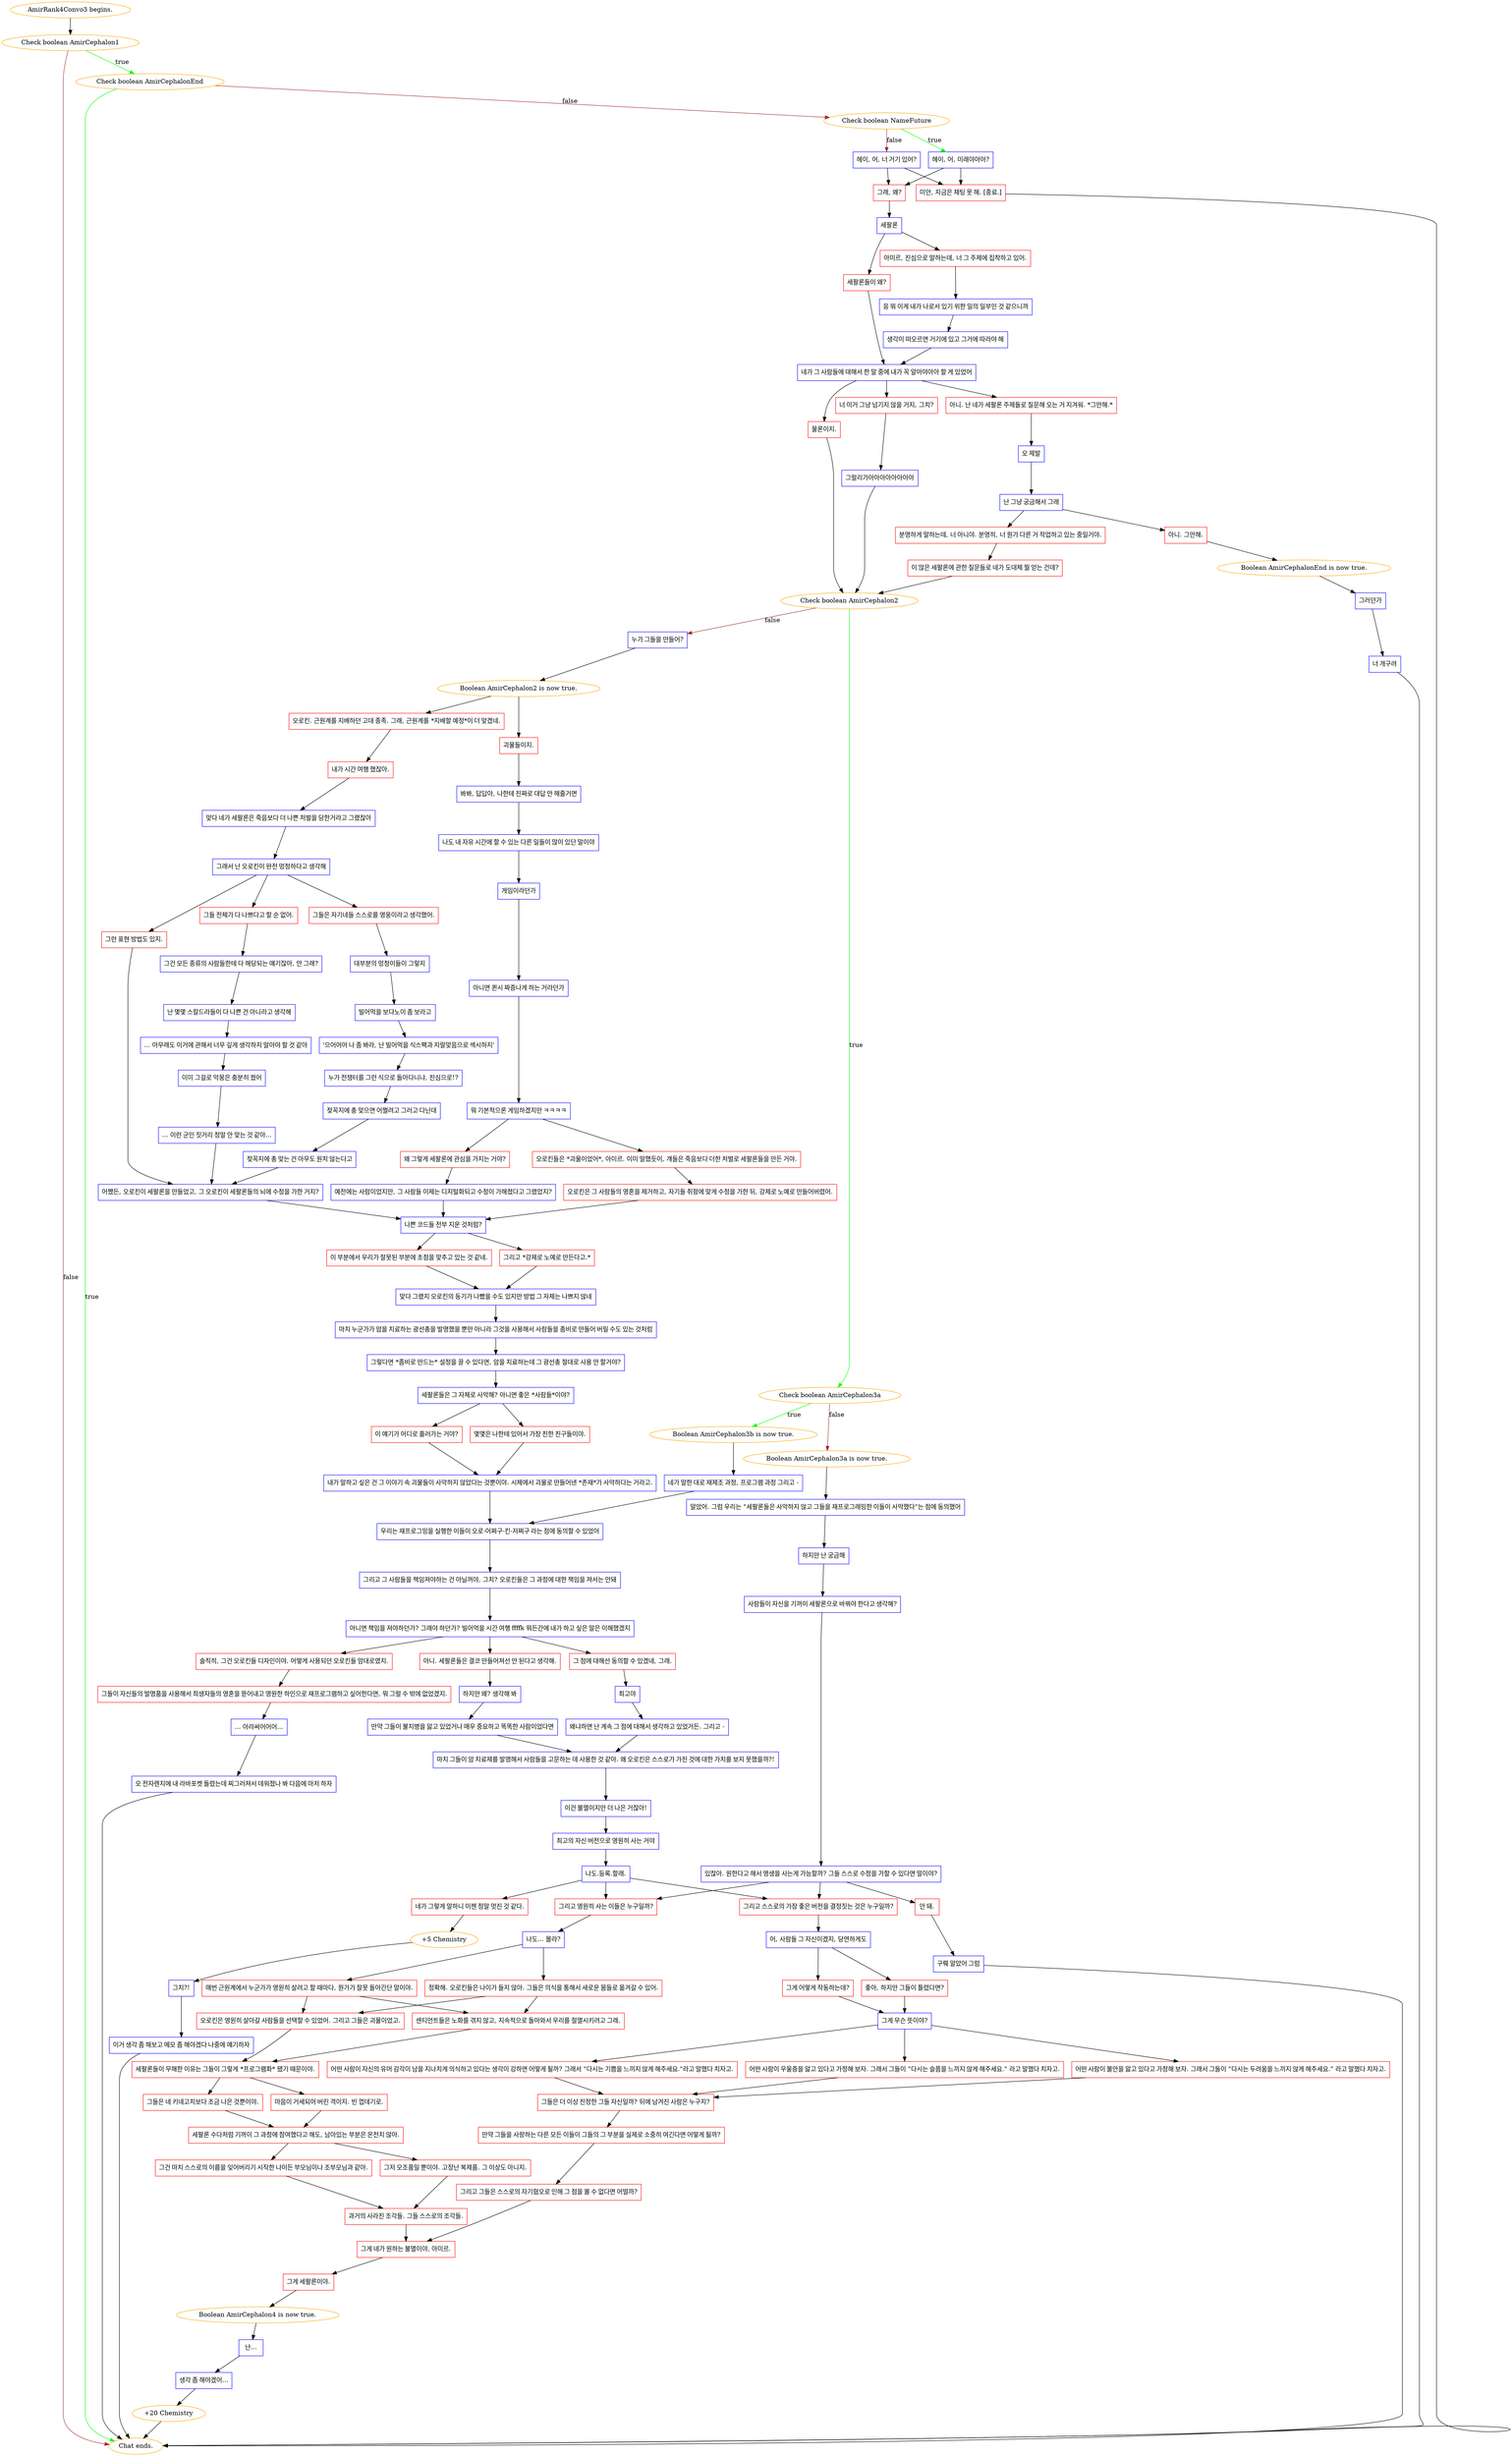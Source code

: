 digraph {
	"AmirRank4Convo3 begins." [color=orange];
		"AmirRank4Convo3 begins." -> j747002053;
	j747002053 [label="Check boolean AmirCephalon1",color=orange];
		j747002053 -> j2408014542 [label=true,color=green];
		j747002053 -> "Chat ends." [label=false,color=brown];
	j2408014542 [label="Check boolean AmirCephalonEnd",color=orange];
		j2408014542 -> "Chat ends." [label=true,color=green];
		j2408014542 -> j3805979731 [label=false,color=brown];
	"Chat ends." [color=orange];
	j3805979731 [label="Check boolean NameFuture",color=orange];
		j3805979731 -> j2069770078 [label=true,color=green];
		j3805979731 -> j365116349 [label=false,color=brown];
	j2069770078 [label="헤이, 어, 미래야아아?",shape=box,color=blue];
		j2069770078 -> j2017971529;
		j2069770078 -> j560573532;
	j365116349 [label="헤이, 어, 너 거기 있어?",shape=box,color=blue];
		j365116349 -> j2017971529;
		j365116349 -> j560573532;
	j2017971529 [label="그래, 왜?",shape=box,color=red];
		j2017971529 -> j246772099;
	j560573532 [label="미안, 지금은 채팅 못 해. [종료.]",shape=box,color=red];
		j560573532 -> "Chat ends.";
	j246772099 [label="세팔론",shape=box,color=blue];
		j246772099 -> j3325981634;
		j246772099 -> j2432058701;
	j3325981634 [label="아미르, 진심으로 말하는데, 너 그 주제에 집착하고 있어.",shape=box,color=red];
		j3325981634 -> j588933427;
	j2432058701 [label="세팔론들이 왜?",shape=box,color=red];
		j2432058701 -> j270118846;
	j588933427 [label="응 뭐 이게 내가 나로서 있기 위한 일의 일부인 것 같으니까",shape=box,color=blue];
		j588933427 -> j1128621019;
	j270118846 [label="네가 그 사람들에 대해서 한 말 중에 내가 꼭 알아야아아 할 게 있었어",shape=box,color=blue];
		j270118846 -> j381351625;
		j270118846 -> j813781171;
		j270118846 -> j824167395;
	j1128621019 [label="생각이 떠오르면 거기에 있고 그거에 따라야 해",shape=box,color=blue];
		j1128621019 -> j270118846;
	j381351625 [label="아니. 난 네가 세팔론 주제들로 질문해 오는 거 지겨워. *그만해.*",shape=box,color=red];
		j381351625 -> j882453254;
	j813781171 [label="너 이거 그냥 넘기지 않을 거지, 그치?",shape=box,color=red];
		j813781171 -> j2763229136;
	j824167395 [label="물론이지.",shape=box,color=red];
		j824167395 -> j3578359325;
	j882453254 [label="오 제발",shape=box,color=blue];
		j882453254 -> j4041420468;
	j2763229136 [label="그럴리가아아아아아아아아",shape=box,color=blue];
		j2763229136 -> j3578359325;
	j3578359325 [label="Check boolean AmirCephalon2",color=orange];
		j3578359325 -> j3029249022 [label=true,color=green];
		j3578359325 -> j1179536602 [label=false,color=brown];
	j4041420468 [label="난 그냥 궁금해서 그래",shape=box,color=blue];
		j4041420468 -> j2870392742;
		j4041420468 -> j1416290540;
	j3029249022 [label="Check boolean AmirCephalon3a",color=orange];
		j3029249022 -> j3688526383 [label=true,color=green];
		j3029249022 -> j1863166802 [label=false,color=brown];
	j1179536602 [label="누가 그들을 만들어?",shape=box,color=blue];
		j1179536602 -> j463961025;
	j2870392742 [label="분명하게 말하는데, 너 아니야. 분명히, 너 뭔가 다른 거 작업하고 있는 중일거야.",shape=box,color=red];
		j2870392742 -> j1198051454;
	j1416290540 [label="아니. 그만해.",shape=box,color=red];
		j1416290540 -> j2617516522;
	j3688526383 [label="Boolean AmirCephalon3b is now true.",color=orange];
		j3688526383 -> j339254785;
	j1863166802 [label="Boolean AmirCephalon3a is now true.",color=orange];
		j1863166802 -> j2075269968;
	j463961025 [label="Boolean AmirCephalon2 is now true.",color=orange];
		j463961025 -> j895140860;
		j463961025 -> j1525346502;
	j1198051454 [label="이 많은 세팔론에 관한 질문들로 네가 도대체 뭘 얻는 건데?",shape=box,color=red];
		j1198051454 -> j3578359325;
	j2617516522 [label="Boolean AmirCephalonEnd is now true.",color=orange];
		j2617516522 -> j640665423;
	j339254785 [label="네가 말한 대로 재제조 과정, 프로그램 과정 그리고 -",shape=box,color=blue];
		j339254785 -> j4125840130;
	j2075269968 [label="알았어. 그럼 우리는 \"세팔론들은 사악하지 않고 그들을 재프로그래밍한 이들이 사악했다\"는 점에 동의했어",shape=box,color=blue];
		j2075269968 -> j3895640996;
	j895140860 [label="괴물들이지.",shape=box,color=red];
		j895140860 -> j3440016341;
	j1525346502 [label="오로킨. 근원계를 지배하던 고대 종족. 그래, 근원계를 *지배할 예정*이 더 맞겠네.",shape=box,color=red];
		j1525346502 -> j175913970;
	j640665423 [label="그러던가",shape=box,color=blue];
		j640665423 -> j2859122073;
	j4125840130 [label="우리는 재프로그밍을 실행한 이들이 오로-어쩌구-킨-저쩌구 라는 점에 동의할 수 있었어",shape=box,color=blue];
		j4125840130 -> j414935991;
	j3895640996 [label="하지만 난 궁금해",shape=box,color=blue];
		j3895640996 -> j4180759988;
	j3440016341 [label="봐봐, 답답아, 나한테 진짜로 대답 안 해줄거면",shape=box,color=blue];
		j3440016341 -> j1036006429;
	j175913970 [label="내가 시간 여행 했잖아.",shape=box,color=red];
		j175913970 -> j2332321131;
	j2859122073 [label="너 개구려",shape=box,color=blue];
		j2859122073 -> "Chat ends.";
	j414935991 [label="그리고 그 사람들을 책임져야하는 건 아닐꺼야, 그치? 오로킨들은 그 과정에 대한 책임을 져서는 안돼",shape=box,color=blue];
		j414935991 -> j2942189686;
	j4180759988 [label="사람들이 자신을 기꺼이 세팔론으로 바꿔야 한다고 생각해?",shape=box,color=blue];
		j4180759988 -> j3842900806;
	j1036006429 [label="나도 내 자유 시간에 할 수 있는 다른 일들이 많이 있단 말이야",shape=box,color=blue];
		j1036006429 -> j1707837084;
	j2332321131 [label="맞다 네가 세팔론은 죽음보다 더 나쁜 처벌을 당한거라고 그랬잖아",shape=box,color=blue];
		j2332321131 -> j2671860987;
	j2942189686 [label="아니면 책임을 져야하던가? 그래야 하던가? 빌어먹을 시간 여행 ffffk 뭐든간에 내가 하고 싶은 말은 이해했겠지",shape=box,color=blue];
		j2942189686 -> j905243750;
		j2942189686 -> j310791564;
		j2942189686 -> j1156417326;
	j3842900806 [label="있잖아. 원한다고 해서 영생을 사는게 가능할까? 그들 스스로 수정을 가할 수 있다면 말이야?",shape=box,color=blue];
		j3842900806 -> j3878907875;
		j3842900806 -> j1331722126;
		j3842900806 -> j1014373062;
	j1707837084 [label="게임이라던가",shape=box,color=blue];
		j1707837084 -> j1467785679;
	j2671860987 [label="그래서 난 오로킨이 완전 멍청하다고 생각해",shape=box,color=blue];
		j2671860987 -> j868942099;
		j2671860987 -> j370764966;
		j2671860987 -> j3085572334;
	j905243750 [label="그 점에 대해선 동의할 수 있겠네, 그래.",shape=box,color=red];
		j905243750 -> j4087932645;
	j310791564 [label="아니. 세팔론들은 결코 만들어져선 안 된다고 생각해.",shape=box,color=red];
		j310791564 -> j1483416730;
	j1156417326 [label="솔직히, 그건 오로킨들 디자인이야. 어떻게 사용되던 오로킨들 맘대로였지.",shape=box,color=red];
		j1156417326 -> j1430823143;
	j3878907875 [label="그리고 스스로의 가장 좋은 버전을 결정짓는 것은 누구일까?",shape=box,color=red];
		j3878907875 -> j3545723861;
	j1331722126 [label="그리고 영원히 사는 이들은 누구일까?",shape=box,color=red];
		j1331722126 -> j1555757384;
	j1014373062 [label="안 돼.",shape=box,color=red];
		j1014373062 -> j1459281922;
	j1467785679 [label="아니면 퀸시 짜증나게 하는 거라던가",shape=box,color=blue];
		j1467785679 -> j2191367057;
	j868942099 [label="그런 표현 방법도 있지.",shape=box,color=red];
		j868942099 -> j2628524310;
	j370764966 [label="그들 전체가 다 나쁘다고 할 순 없어.",shape=box,color=red];
		j370764966 -> j42115319;
	j3085572334 [label="그들은 자기네들 스스로를 영웅이라고 생각했어.",shape=box,color=red];
		j3085572334 -> j2486408724;
	j4087932645 [label="최고야",shape=box,color=blue];
		j4087932645 -> j2093418054;
	j1483416730 [label="하지만 왜? 생각해 봐",shape=box,color=blue];
		j1483416730 -> j3516825050;
	j1430823143 [label="그들이 자신들의 발명품을 사용해서 희생자들의 영혼을 뜯어내고 영원한 하인으로 재프로그램하고 싶어한다면, 뭐 그럴 수 밖에 없었겠지.",shape=box,color=red];
		j1430823143 -> j4190136912;
	j3545723861 [label="어, 사람들 그 자신이겠지, 당연하게도",shape=box,color=blue];
		j3545723861 -> j3881895745;
		j3545723861 -> j1008859727;
	j1555757384 [label="나도... 몰라?",shape=box,color=blue];
		j1555757384 -> j329857268;
		j1555757384 -> j133599720;
	j1459281922 [label="구뤠 알았어 그럼",shape=box,color=blue];
		j1459281922 -> "Chat ends.";
	j2191367057 [label="뭐 기본적으론 게임하겠지만 ㅋㅋㅋㅋ",shape=box,color=blue];
		j2191367057 -> j1315914;
		j2191367057 -> j32070476;
	j2628524310 [label="어쨌든, 오로킨이 세팔론을 만들었고, 그 오로킨이 세팔론들의 뇌에 수정을 가한 거지?",shape=box,color=blue];
		j2628524310 -> j648148741;
	j42115319 [label="그건 모든 종류의 사람들한테 다 해당되는 얘기잖아, 안 그래?",shape=box,color=blue];
		j42115319 -> j3611114946;
	j2486408724 [label="대부분의 멍청이들이 그렇지",shape=box,color=blue];
		j2486408724 -> j3979413598;
	j2093418054 [label="왜냐하면 난 계속 그 점에 대해서 생각하고 있었거든. 그리고 -",shape=box,color=blue];
		j2093418054 -> j2890555579;
	j3516825050 [label="만약 그들이 불치병을 앓고 있었거나 매우 중요하고 똑똑한 사람이었다면",shape=box,color=blue];
		j3516825050 -> j2890555579;
	j4190136912 [label="... 아라써어어어...",shape=box,color=blue];
		j4190136912 -> j1701282899;
	j3881895745 [label="좋아, 하지만 그들이 틀렸다면?",shape=box,color=red];
		j3881895745 -> j3319056897;
	j1008859727 [label="그게 어떻게 작동하는데?",shape=box,color=red];
		j1008859727 -> j3319056897;
	j329857268 [label="정확해. 오로킨들은 나이가 들지 않아. 그들은 의식을 통해서 새로운 몸들로 옮겨갈 수 있어.",shape=box,color=red];
		j329857268 -> j277063310;
		j329857268 -> j1217676769;
	j133599720 [label="매번 근원계에서 누군가가 영원히 살려고 할 때마다, 뭔가가 잘못 돌아간단 말이야.",shape=box,color=red];
		j133599720 -> j1217676769;
		j133599720 -> j277063310;
	j1315914 [label="왜 그렇게 세팔론에 관심을 가지는 거야?",shape=box,color=red];
		j1315914 -> j3447026245;
	j32070476 [label="오로킨들은 *괴물이었어*, 아미르. 이미 말했듯이, 걔들은 죽음보다 더한 처벌로 세팔론들을 만든 거야.",shape=box,color=red];
		j32070476 -> j1032674299;
	j648148741 [label="나쁜 코드들 전부 지운 것처럼?",shape=box,color=blue];
		j648148741 -> j2520007064;
		j648148741 -> j1515200611;
	j3611114946 [label="난 몇몇 스칼드라들이 다 나쁜 건 아니라고 생각해",shape=box,color=blue];
		j3611114946 -> j713460623;
	j3979413598 [label="빌어먹을 보댜노이 좀 보라고",shape=box,color=blue];
		j3979413598 -> j2121664592;
	j2890555579 [label="마치 그들이 암 치료제를 발명해서 사람들을 고문하는 데 사용한 것 같아. 왜 오로킨은 스스로가 가진 것에 대한 가치를 보지 못했을까?!",shape=box,color=blue];
		j2890555579 -> j3941591531;
	j1701282899 [label="오 전자렌지에 내 라바포켓 돌렸는데 찌그러져서 데워졌나 봐 다음에 마저 하자",shape=box,color=blue];
		j1701282899 -> "Chat ends.";
	j3319056897 [label="그게 무슨 뜻이야?",shape=box,color=blue];
		j3319056897 -> j1586839057;
		j3319056897 -> j3450620131;
		j3319056897 -> j1910080242;
	j277063310 [label="오로킨은 영원히 살아갈 사람들을 선택할 수 있었어. 그리고 그들은 괴물이었고.",shape=box,color=red];
		j277063310 -> j1390256793;
	j1217676769 [label="센티언트들은 노화를 겪지 않고, 지속적으로 돌아와서 우리를 절멸시키려고 그래.",shape=box,color=red];
		j1217676769 -> j1390256793;
	j3447026245 [label="예전에는 사람이었지만, 그 사람들 이제는 디지털화되고 수정이 가해졌다고 그랬었지?",shape=box,color=blue];
		j3447026245 -> j648148741;
	j1032674299 [label="오로킨은 그 사람들의 영혼을 제거하고, 자기들 취항에 맞게 수정을 가한 뒤, 강제로 노예로 만들어버렸어.",shape=box,color=red];
		j1032674299 -> j648148741;
	j2520007064 [label="이 부분에서 우리가 잘못된 부분에 초점을 맞추고 있는 것 같네.",shape=box,color=red];
		j2520007064 -> j3636432093;
	j1515200611 [label="그리고 *강제로 노예로 만든다고.*",shape=box,color=red];
		j1515200611 -> j3636432093;
	j713460623 [label="... 아무래도 이거에 관해서 너무 깊게 생각하지 말아야 할 것 같아",shape=box,color=blue];
		j713460623 -> j815413481;
	j2121664592 [label="'으어어어 나 좀 봐라, 난 빌어먹을 식스팩과 지랄맞음으로 섹시하지'",shape=box,color=blue];
		j2121664592 -> j3701055418;
	j3941591531 [label="이건 불멸이지만 더 나은 거잖아!",shape=box,color=blue];
		j3941591531 -> j1092780642;
	j1586839057 [label="어떤 사람이 우울증을 앓고 있다고 가정해 보자. 그래서 그들이 \"다시는 슬픔을 느끼지 않게 해주세요.\" 라고 말했다 치자고.",shape=box,color=red];
		j1586839057 -> j616517057;
	j3450620131 [label="어떤 사람이 불안을 앓고 있다고 가정해 보자. 그래서 그들이 \"다시는 두려움을 느끼지 않게 해주세요.\" 라고 말했다 치자고.",shape=box,color=red];
		j3450620131 -> j616517057;
	j1910080242 [label="어떤 사람이 자신의 유머 감각이 남을 지나치게 의식하고 있다는 생각이 강하면 어떻게 될까? 그래서 \"다시는 기쁨을 느끼지 않게 해주세요.\"라고 말했다 치자고.",shape=box,color=red];
		j1910080242 -> j616517057;
	j1390256793 [label="세팔론들이 무해한 이유는 그들이 그렇게 *프로그램화* 됐기 때문이야.",shape=box,color=red];
		j1390256793 -> j3879736842;
		j1390256793 -> j2273312255;
	j3636432093 [label="맞다 그랬지 오로킨의 동기가 나빴을 수도 있지만 방법 그 자체는 나쁘지 않네",shape=box,color=blue];
		j3636432093 -> j1496065723;
	j815413481 [label="이미 그걸로 악몽은 충분히 꿨어",shape=box,color=blue];
		j815413481 -> j1725067592;
	j3701055418 [label="누가 전쟁터를 그런 식으로 돌아다니냐, 진심으로!?",shape=box,color=blue];
		j3701055418 -> j540762061;
	j1092780642 [label="최고의 자신 버전으로 영원히 사는 거야",shape=box,color=blue];
		j1092780642 -> j2100637603;
	j616517057 [label="그들은 더 이상 진정한 그들 자신일까? 뒤에 남겨진 사람은 누구지?",shape=box,color=red];
		j616517057 -> j1710957695;
	j3879736842 [label="마음이 거세되어 버린 격이지. 빈 껍데기로.",shape=box,color=red];
		j3879736842 -> j1366348157;
	j2273312255 [label="그들은 네 키네고치보다 조금 나은 것뿐이야.",shape=box,color=red];
		j2273312255 -> j1366348157;
	j1496065723 [label="마치 누군가가 암을 치료하는 광선총을 발명했을 뿐만 아니라 그것을 사용해서 사람들을 좀비로 만들어 버릴 수도 있는 것처럼",shape=box,color=blue];
		j1496065723 -> j164985257;
	j1725067592 [label="... 이런 군인 짓거리 정말 안 맞는 것 같아...",shape=box,color=blue];
		j1725067592 -> j2628524310;
	j540762061 [label="젖꼭지에 총 맞으면 어쩔려고 그러고 다닌대",shape=box,color=blue];
		j540762061 -> j3286222843;
	j2100637603 [label="나도.등록.할래.",shape=box,color=blue];
		j2100637603 -> j1187794418;
		j2100637603 -> j3878907875;
		j2100637603 -> j1331722126;
	j1710957695 [label="만약 그들을 사랑하는 다른 모든 이들이 그들의 그 부분을 실제로 소중히 여긴다면 어떻게 될까?",shape=box,color=red];
		j1710957695 -> j347360434;
	j1366348157 [label="세팔론 수다처럼 기꺼이 그 과정에 참여했다고 해도, 남아있는 부분은 온전치 않아.",shape=box,color=red];
		j1366348157 -> j3973565938;
		j1366348157 -> j2238147961;
	j164985257 [label="그렇다면 *좀비로 만드는* 설정을 끌 수 있다면, 암을 치료하는데 그 광선총 절대로 사용 안 할거야?",shape=box,color=blue];
		j164985257 -> j3376461872;
	j3286222843 [label="젖꼭지에 총 맞는 건 아무도 원치 않는다고",shape=box,color=blue];
		j3286222843 -> j2628524310;
	j1187794418 [label="네가 그렇게 말하니 이젠 정말 멋진 것 같다.",shape=box,color=red];
		j1187794418 -> j366940689;
	j347360434 [label="그리고 그들은 스스로의 자기혐오로 인해 그 점을 볼 수 없다면 어떨까?",shape=box,color=red];
		j347360434 -> j309197160;
	j3973565938 [label="그저 모조품일 뿐이야. 고장난 복제품. 그 이상도 아니지.",shape=box,color=red];
		j3973565938 -> j33164127;
	j2238147961 [label="그건 마치 스스로의 이름을 잊어버리기 시작한 나이든 부모님이나 조부모님과 같아.",shape=box,color=red];
		j2238147961 -> j33164127;
	j3376461872 [label="세팔론들은 그 자체로 사악해? 아니면 좋은 *사람들*이야?",shape=box,color=blue];
		j3376461872 -> j3325086363;
		j3376461872 -> j1444218301;
	j366940689 [label="+5 Chemistry",color=orange];
		j366940689 -> j773218427;
	j309197160 [label="그게 네가 원하는 불멸이야, 아미르.",shape=box,color=red];
		j309197160 -> j110601638;
	j33164127 [label="과거의 사라진 조각들. 그들 스스로의 조각들.",shape=box,color=red];
		j33164127 -> j309197160;
	j3325086363 [label="몇몇은 나한테 있어서 가장 친한 친구들이야.",shape=box,color=red];
		j3325086363 -> j2197554918;
	j1444218301 [label="이 얘기가 어디로 흘러가는 거야?",shape=box,color=red];
		j1444218301 -> j2197554918;
	j773218427 [label="그치?!",shape=box,color=blue];
		j773218427 -> j1732840340;
	j110601638 [label="그게 세팔론이야.",shape=box,color=red];
		j110601638 -> j3849463877;
	j2197554918 [label="내가 말하고 싶은 건 그 이야기 속 괴물들이 사악하지 않았다는 것뿐이야. 시체에서 괴물로 만들어낸 *존재*가 사악하다는 거라고.",shape=box,color=blue];
		j2197554918 -> j4125840130;
	j1732840340 [label="이거 생각 좀 해보고 메모 좀 해야겠다 나중에 얘기하자",shape=box,color=blue];
		j1732840340 -> "Chat ends.";
	j3849463877 [label="Boolean AmirCephalon4 is now true.",color=orange];
		j3849463877 -> j112601621;
	j112601621 [label="난...",shape=box,color=blue];
		j112601621 -> j2768637160;
	j2768637160 [label="생각 좀 해야겠어...",shape=box,color=blue];
		j2768637160 -> j367054140;
	j367054140 [label="+20 Chemistry",color=orange];
		j367054140 -> "Chat ends.";
}
